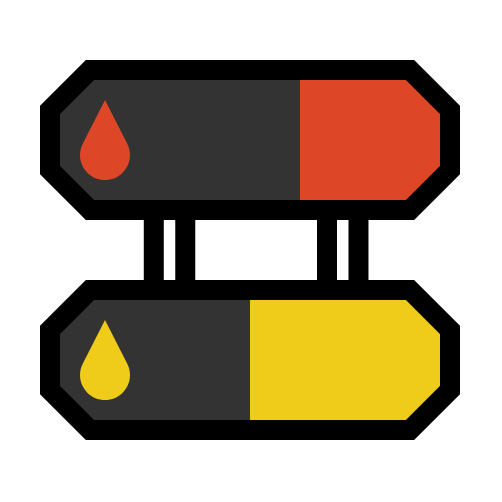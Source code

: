<mxfile version="24.5.3" type="device">
  <diagram name="Page-1" id="ZcRAXSWJTWcisyccbfvs">
    <mxGraphModel dx="657" dy="405" grid="1" gridSize="5" guides="1" tooltips="1" connect="1" arrows="1" fold="1" page="1" pageScale="1" pageWidth="827" pageHeight="1169" math="0" shadow="0">
      <root>
        <mxCell id="0" />
        <mxCell id="1" parent="0" />
        <mxCell id="aRZHve7nk3sMqHiDy-_R-70" value="" style="rounded=0;whiteSpace=wrap;html=1;fillColor=none;strokeColor=none;" parent="1" vertex="1">
          <mxGeometry x="215" y="835" width="250" height="250" as="geometry" />
        </mxCell>
        <mxCell id="dMb_Q-yKbfnKrQbymeKV-53" value="" style="verticalLabelPosition=bottom;verticalAlign=top;html=1;shape=mxgraph.basic.orthogonal_triangle;rotation=0;strokeColor=none;fillColor=#DE4628;" parent="1" vertex="1">
          <mxGeometry x="420" y="870" width="20" height="20" as="geometry" />
        </mxCell>
        <mxCell id="dMb_Q-yKbfnKrQbymeKV-52" value="" style="verticalLabelPosition=bottom;verticalAlign=top;html=1;shape=mxgraph.basic.orthogonal_triangle;rotation=-90;strokeColor=none;fillColor=#333333;" parent="1" vertex="1">
          <mxGeometry x="240" y="870" width="20" height="20" as="geometry" />
        </mxCell>
        <mxCell id="dMb_Q-yKbfnKrQbymeKV-51" value="" style="rounded=0;whiteSpace=wrap;html=1;strokeColor=none;fillColor=#333333;" parent="1" vertex="1">
          <mxGeometry x="260" y="870" width="105" height="70" as="geometry" />
        </mxCell>
        <mxCell id="dMb_Q-yKbfnKrQbymeKV-50" value="" style="rounded=0;whiteSpace=wrap;html=1;strokeColor=none;fillColor=#333333;" parent="1" vertex="1">
          <mxGeometry x="240" y="890" width="20" height="30" as="geometry" />
        </mxCell>
        <mxCell id="dMb_Q-yKbfnKrQbymeKV-47" value="" style="verticalLabelPosition=bottom;verticalAlign=top;html=1;shape=mxgraph.basic.orthogonal_triangle;rotation=90;strokeColor=none;fillColor=#DE4628;" parent="1" vertex="1">
          <mxGeometry x="420" y="920" width="20" height="20" as="geometry" />
        </mxCell>
        <mxCell id="dMb_Q-yKbfnKrQbymeKV-49" value="" style="rounded=0;whiteSpace=wrap;html=1;strokeColor=none;fillColor=#DE4628;" parent="1" vertex="1">
          <mxGeometry x="420" y="890" width="20" height="30" as="geometry" />
        </mxCell>
        <mxCell id="dMb_Q-yKbfnKrQbymeKV-48" value="" style="verticalLabelPosition=bottom;verticalAlign=top;html=1;shape=mxgraph.basic.orthogonal_triangle;rotation=-180;strokeColor=none;fillColor=#333333;" parent="1" vertex="1">
          <mxGeometry x="240" y="920" width="20" height="20" as="geometry" />
        </mxCell>
        <mxCell id="dMb_Q-yKbfnKrQbymeKV-46" value="" style="rounded=0;whiteSpace=wrap;html=1;strokeColor=none;fillColor=#DE4628;" parent="1" vertex="1">
          <mxGeometry x="365" y="870" width="55" height="70" as="geometry" />
        </mxCell>
        <mxCell id="dMb_Q-yKbfnKrQbymeKV-45" value="" style="endArrow=none;html=1;rounded=0;strokeWidth=10;" parent="1" edge="1">
          <mxGeometry width="50" height="50" relative="1" as="geometry">
            <mxPoint x="240" y="910" as="sourcePoint" />
            <mxPoint x="240" y="910" as="targetPoint" />
            <Array as="points">
              <mxPoint x="240" y="890" />
              <mxPoint x="260" y="870" />
              <mxPoint x="420" y="870" />
              <mxPoint x="440" y="890" />
              <mxPoint x="440" y="920" />
              <mxPoint x="420" y="940" />
              <mxPoint x="260" y="940" />
              <mxPoint x="240" y="920" />
            </Array>
          </mxGeometry>
        </mxCell>
        <mxCell id="dMb_Q-yKbfnKrQbymeKV-65" value="" style="verticalLabelPosition=bottom;verticalAlign=top;html=1;shape=mxgraph.basic.orthogonal_triangle;rotation=0;strokeColor=none;fillColor=#F0CC1A;" parent="1" vertex="1">
          <mxGeometry x="420" y="980" width="20" height="20" as="geometry" />
        </mxCell>
        <mxCell id="dMb_Q-yKbfnKrQbymeKV-66" value="" style="verticalLabelPosition=bottom;verticalAlign=top;html=1;shape=mxgraph.basic.orthogonal_triangle;rotation=-90;strokeColor=none;fillColor=#333333;" parent="1" vertex="1">
          <mxGeometry x="240" y="980" width="20" height="20" as="geometry" />
        </mxCell>
        <mxCell id="dMb_Q-yKbfnKrQbymeKV-67" value="" style="rounded=0;whiteSpace=wrap;html=1;strokeColor=none;fillColor=#333333;" parent="1" vertex="1">
          <mxGeometry x="260" y="980" width="80" height="70" as="geometry" />
        </mxCell>
        <mxCell id="dMb_Q-yKbfnKrQbymeKV-68" value="" style="rounded=0;whiteSpace=wrap;html=1;strokeColor=none;fillColor=#333333;" parent="1" vertex="1">
          <mxGeometry x="240" y="1000" width="20" height="30" as="geometry" />
        </mxCell>
        <mxCell id="dMb_Q-yKbfnKrQbymeKV-69" value="" style="verticalLabelPosition=bottom;verticalAlign=top;html=1;shape=mxgraph.basic.orthogonal_triangle;rotation=90;strokeColor=none;fillColor=#F0CC1A;" parent="1" vertex="1">
          <mxGeometry x="420" y="1030" width="20" height="20" as="geometry" />
        </mxCell>
        <mxCell id="dMb_Q-yKbfnKrQbymeKV-70" value="" style="rounded=0;whiteSpace=wrap;html=1;strokeColor=none;fillColor=#F0CC1A;" parent="1" vertex="1">
          <mxGeometry x="420" y="1000" width="20" height="30" as="geometry" />
        </mxCell>
        <mxCell id="dMb_Q-yKbfnKrQbymeKV-71" value="" style="verticalLabelPosition=bottom;verticalAlign=top;html=1;shape=mxgraph.basic.orthogonal_triangle;rotation=-180;strokeColor=none;fillColor=#333333;" parent="1" vertex="1">
          <mxGeometry x="240" y="1030" width="20" height="20" as="geometry" />
        </mxCell>
        <mxCell id="dMb_Q-yKbfnKrQbymeKV-72" value="" style="rounded=0;whiteSpace=wrap;html=1;strokeColor=none;fillColor=#F0CC1A;" parent="1" vertex="1">
          <mxGeometry x="340" y="980" width="80" height="70" as="geometry" />
        </mxCell>
        <mxCell id="dMb_Q-yKbfnKrQbymeKV-73" value="" style="endArrow=none;html=1;rounded=0;strokeWidth=10;" parent="1" edge="1">
          <mxGeometry width="50" height="50" relative="1" as="geometry">
            <mxPoint x="240" y="1020" as="sourcePoint" />
            <mxPoint x="240" y="1020" as="targetPoint" />
            <Array as="points">
              <mxPoint x="240" y="1000" />
              <mxPoint x="260" y="980" />
              <mxPoint x="420" y="980" />
              <mxPoint x="440" y="1000" />
              <mxPoint x="440" y="1030" />
              <mxPoint x="420" y="1050" />
              <mxPoint x="260" y="1050" />
              <mxPoint x="240" y="1030" />
            </Array>
          </mxGeometry>
        </mxCell>
        <mxCell id="dMb_Q-yKbfnKrQbymeKV-75" value="" style="endArrow=none;html=1;rounded=0;strokeWidth=10;" parent="1" edge="1">
          <mxGeometry width="50" height="50" relative="1" as="geometry">
            <mxPoint x="291.89" y="980" as="sourcePoint" />
            <mxPoint x="291.89" y="940" as="targetPoint" />
          </mxGeometry>
        </mxCell>
        <mxCell id="dMb_Q-yKbfnKrQbymeKV-76" value="" style="endArrow=none;html=1;rounded=0;strokeWidth=10;" parent="1" edge="1">
          <mxGeometry width="50" height="50" relative="1" as="geometry">
            <mxPoint x="307.63" y="980" as="sourcePoint" />
            <mxPoint x="307.63" y="940" as="targetPoint" />
          </mxGeometry>
        </mxCell>
        <mxCell id="dMb_Q-yKbfnKrQbymeKV-77" value="" style="endArrow=none;html=1;rounded=0;strokeWidth=10;" parent="1" edge="1">
          <mxGeometry width="50" height="50" relative="1" as="geometry">
            <mxPoint x="378.5" y="980" as="sourcePoint" />
            <mxPoint x="378.5" y="940" as="targetPoint" />
          </mxGeometry>
        </mxCell>
        <mxCell id="dMb_Q-yKbfnKrQbymeKV-78" value="" style="endArrow=none;html=1;rounded=0;strokeWidth=10;" parent="1" edge="1">
          <mxGeometry width="50" height="50" relative="1" as="geometry">
            <mxPoint x="394.24" y="980" as="sourcePoint" />
            <mxPoint x="394.24" y="940" as="targetPoint" />
          </mxGeometry>
        </mxCell>
        <mxCell id="dMb_Q-yKbfnKrQbymeKV-79" value="" style="verticalLabelPosition=bottom;verticalAlign=top;html=1;shape=mxgraph.basic.drop;strokeColor=none;fillColor=#F0CC1A;gradientColor=none;" parent="1" vertex="1">
          <mxGeometry x="255" y="995" width="25" height="40" as="geometry" />
        </mxCell>
        <mxCell id="dMb_Q-yKbfnKrQbymeKV-81" value="" style="verticalLabelPosition=bottom;verticalAlign=top;html=1;shape=mxgraph.basic.drop;strokeColor=none;fillColor=#DE4628;" parent="1" vertex="1">
          <mxGeometry x="255" y="885" width="25" height="40" as="geometry" />
        </mxCell>
      </root>
    </mxGraphModel>
  </diagram>
</mxfile>
